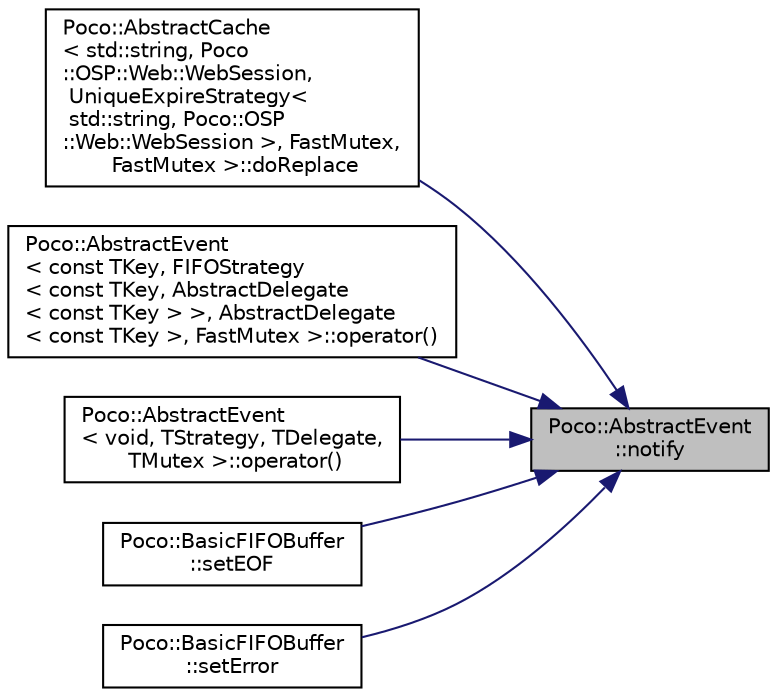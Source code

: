 digraph "Poco::AbstractEvent::notify"
{
 // LATEX_PDF_SIZE
  edge [fontname="Helvetica",fontsize="10",labelfontname="Helvetica",labelfontsize="10"];
  node [fontname="Helvetica",fontsize="10",shape=record];
  rankdir="RL";
  Node1 [label="Poco::AbstractEvent\l::notify",height=0.2,width=0.4,color="black", fillcolor="grey75", style="filled", fontcolor="black",tooltip=" "];
  Node1 -> Node2 [dir="back",color="midnightblue",fontsize="10",style="solid"];
  Node2 [label="Poco::AbstractCache\l\< std::string, Poco\l::OSP::Web::WebSession,\l UniqueExpireStrategy\<\l std::string, Poco::OSP\l::Web::WebSession \>, FastMutex,\l FastMutex \>::doReplace",height=0.2,width=0.4,color="black", fillcolor="white", style="filled",URL="$classPoco_1_1AbstractCache.html#a2972a7235b638d35b290507dd873f254",tooltip=" "];
  Node1 -> Node3 [dir="back",color="midnightblue",fontsize="10",style="solid"];
  Node3 [label="Poco::AbstractEvent\l\< const TKey, FIFOStrategy\l\< const TKey, AbstractDelegate\l\< const TKey \> \>, AbstractDelegate\l\< const TKey \>, FastMutex \>::operator()",height=0.2,width=0.4,color="black", fillcolor="white", style="filled",URL="$classPoco_1_1AbstractEvent.html#ad51b75d6062ab032ccb39d160d1e6045",tooltip="Shortcut for notify(pSender, args);."];
  Node1 -> Node4 [dir="back",color="midnightblue",fontsize="10",style="solid"];
  Node4 [label="Poco::AbstractEvent\l\< void, TStrategy, TDelegate,\l TMutex \>::operator()",height=0.2,width=0.4,color="black", fillcolor="white", style="filled",URL="$classPoco_1_1AbstractEvent_3_01void_00_01TStrategy_00_01TDelegate_00_01TMutex_01_4.html#ae3a454939c8d2ff83e73c013b44b6a6f",tooltip="Shortcut for notify(pSender, args);."];
  Node1 -> Node5 [dir="back",color="midnightblue",fontsize="10",style="solid"];
  Node5 [label="Poco::BasicFIFOBuffer\l::setEOF",height=0.2,width=0.4,color="black", fillcolor="white", style="filled",URL="$classPoco_1_1BasicFIFOBuffer.html#a78b49ca539862982ec2f7504bf3f4788",tooltip=" "];
  Node1 -> Node6 [dir="back",color="midnightblue",fontsize="10",style="solid"];
  Node6 [label="Poco::BasicFIFOBuffer\l::setError",height=0.2,width=0.4,color="black", fillcolor="white", style="filled",URL="$classPoco_1_1BasicFIFOBuffer.html#a8a95f9ea3aa869f9ffd894816835d70a",tooltip=" "];
}
